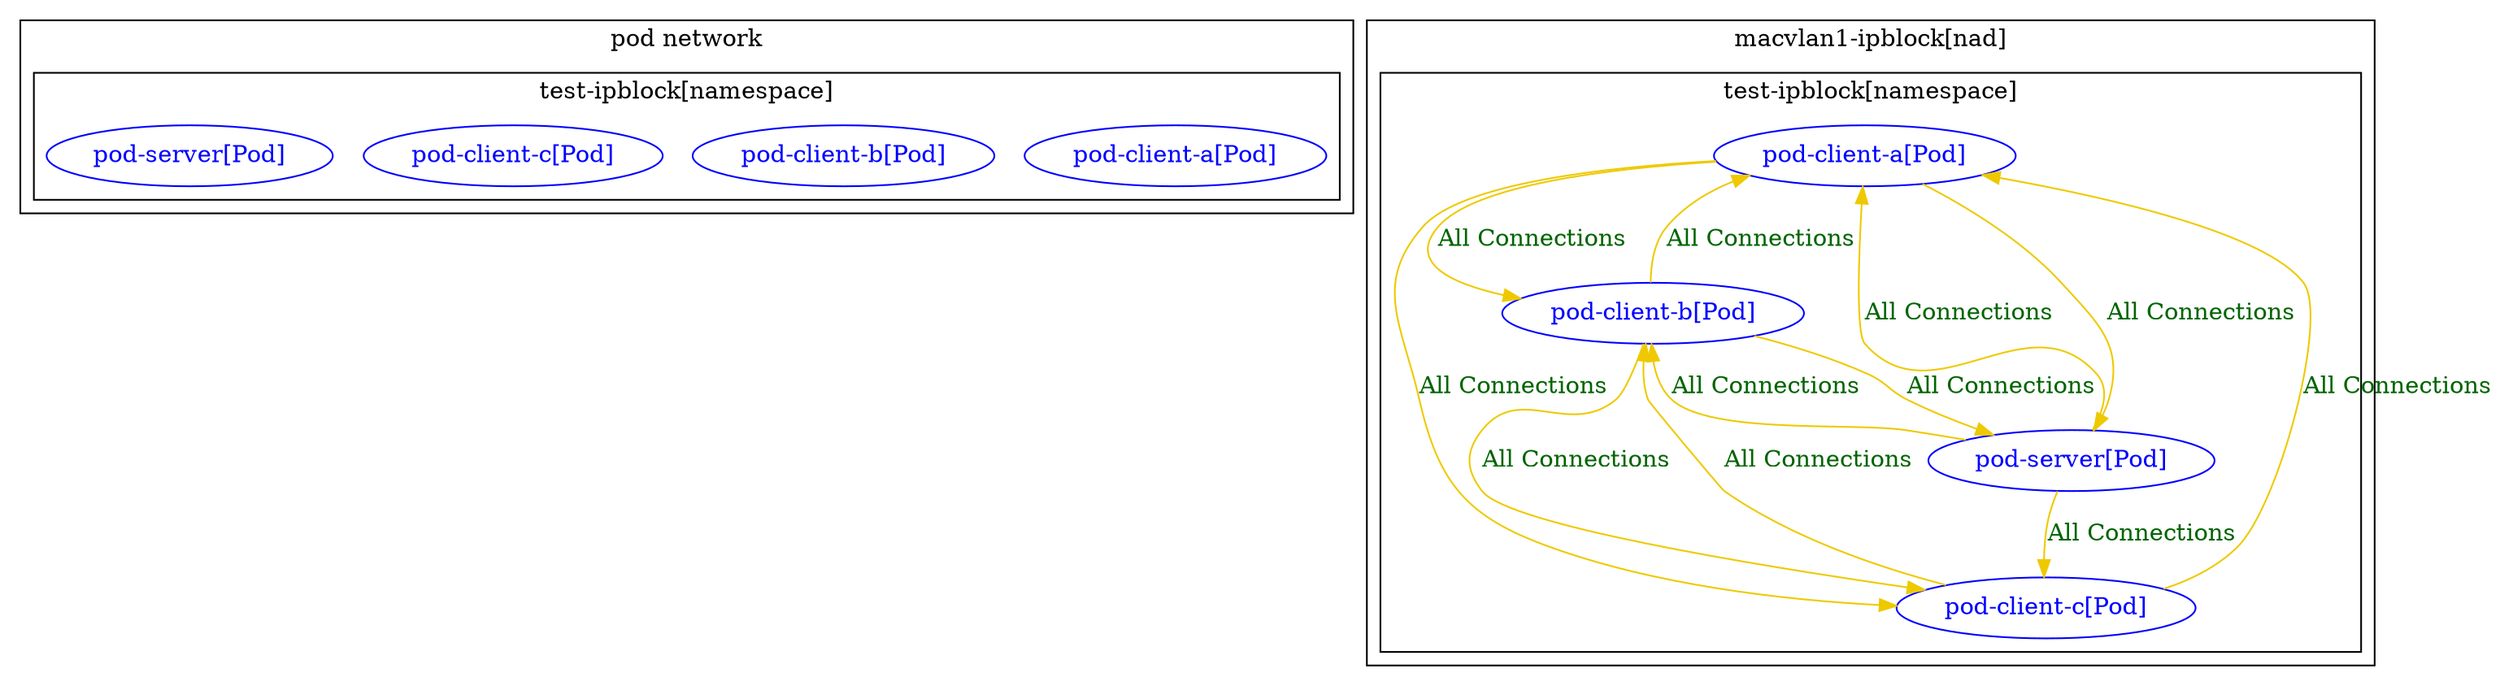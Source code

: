 digraph {
	subgraph "cluster_pod_network" {
	label="pod network"
	subgraph "cluster_test_ipblock[namespace]" {
		color="black"
		fontcolor="black"
		"test-ipblock/pod-client-a[Pod]" [label="pod-client-a[Pod]" color="blue" fontcolor="blue"]
		"test-ipblock/pod-client-b[Pod]" [label="pod-client-b[Pod]" color="blue" fontcolor="blue"]
		"test-ipblock/pod-client-c[Pod]" [label="pod-client-c[Pod]" color="blue" fontcolor="blue"]
		"test-ipblock/pod-server[Pod]" [label="pod-server[Pod]" color="blue" fontcolor="blue"]
		label="test-ipblock[namespace]"
	}
	}
	subgraph "cluster_macvlan1-ipblock" {
	label="macvlan1-ipblock[nad]"
	subgraph "cluster_test_ipblock[namespace]" {
		color="black"
		fontcolor="black"
		"test-ipblock/pod-client-a[Pod]macvlan1-ipblock" [label="pod-client-a[Pod]" color="blue" fontcolor="blue"]
		"test-ipblock/pod-client-b[Pod]macvlan1-ipblock" [label="pod-client-b[Pod]" color="blue" fontcolor="blue"]
		"test-ipblock/pod-client-c[Pod]macvlan1-ipblock" [label="pod-client-c[Pod]" color="blue" fontcolor="blue"]
		"test-ipblock/pod-server[Pod]macvlan1-ipblock" [label="pod-server[Pod]" color="blue" fontcolor="blue"]
		label="test-ipblock[namespace]"
	}
	}
	"test-ipblock/pod-client-a[Pod]macvlan1-ipblock" -> "test-ipblock/pod-client-b[Pod]macvlan1-ipblock" [label="All Connections" color="gold2" fontcolor="darkgreen" weight=0.5]
	"test-ipblock/pod-client-a[Pod]macvlan1-ipblock" -> "test-ipblock/pod-client-c[Pod]macvlan1-ipblock" [label="All Connections" color="gold2" fontcolor="darkgreen" weight=0.5]
	"test-ipblock/pod-client-a[Pod]macvlan1-ipblock" -> "test-ipblock/pod-server[Pod]macvlan1-ipblock" [label="All Connections" color="gold2" fontcolor="darkgreen" weight=0.5]
	"test-ipblock/pod-client-b[Pod]macvlan1-ipblock" -> "test-ipblock/pod-client-a[Pod]macvlan1-ipblock" [label="All Connections" color="gold2" fontcolor="darkgreen" weight=1]
	"test-ipblock/pod-client-b[Pod]macvlan1-ipblock" -> "test-ipblock/pod-client-c[Pod]macvlan1-ipblock" [label="All Connections" color="gold2" fontcolor="darkgreen" weight=0.5]
	"test-ipblock/pod-client-b[Pod]macvlan1-ipblock" -> "test-ipblock/pod-server[Pod]macvlan1-ipblock" [label="All Connections" color="gold2" fontcolor="darkgreen" weight=0.5]
	"test-ipblock/pod-client-c[Pod]macvlan1-ipblock" -> "test-ipblock/pod-client-a[Pod]macvlan1-ipblock" [label="All Connections" color="gold2" fontcolor="darkgreen" weight=1]
	"test-ipblock/pod-client-c[Pod]macvlan1-ipblock" -> "test-ipblock/pod-client-b[Pod]macvlan1-ipblock" [label="All Connections" color="gold2" fontcolor="darkgreen" weight=1]
	"test-ipblock/pod-server[Pod]macvlan1-ipblock" -> "test-ipblock/pod-client-a[Pod]macvlan1-ipblock" [label="All Connections" color="gold2" fontcolor="darkgreen" weight=1]
	"test-ipblock/pod-server[Pod]macvlan1-ipblock" -> "test-ipblock/pod-client-b[Pod]macvlan1-ipblock" [label="All Connections" color="gold2" fontcolor="darkgreen" weight=1]
	"test-ipblock/pod-server[Pod]macvlan1-ipblock" -> "test-ipblock/pod-client-c[Pod]macvlan1-ipblock" [label="All Connections" color="gold2" fontcolor="darkgreen" weight=1]
}